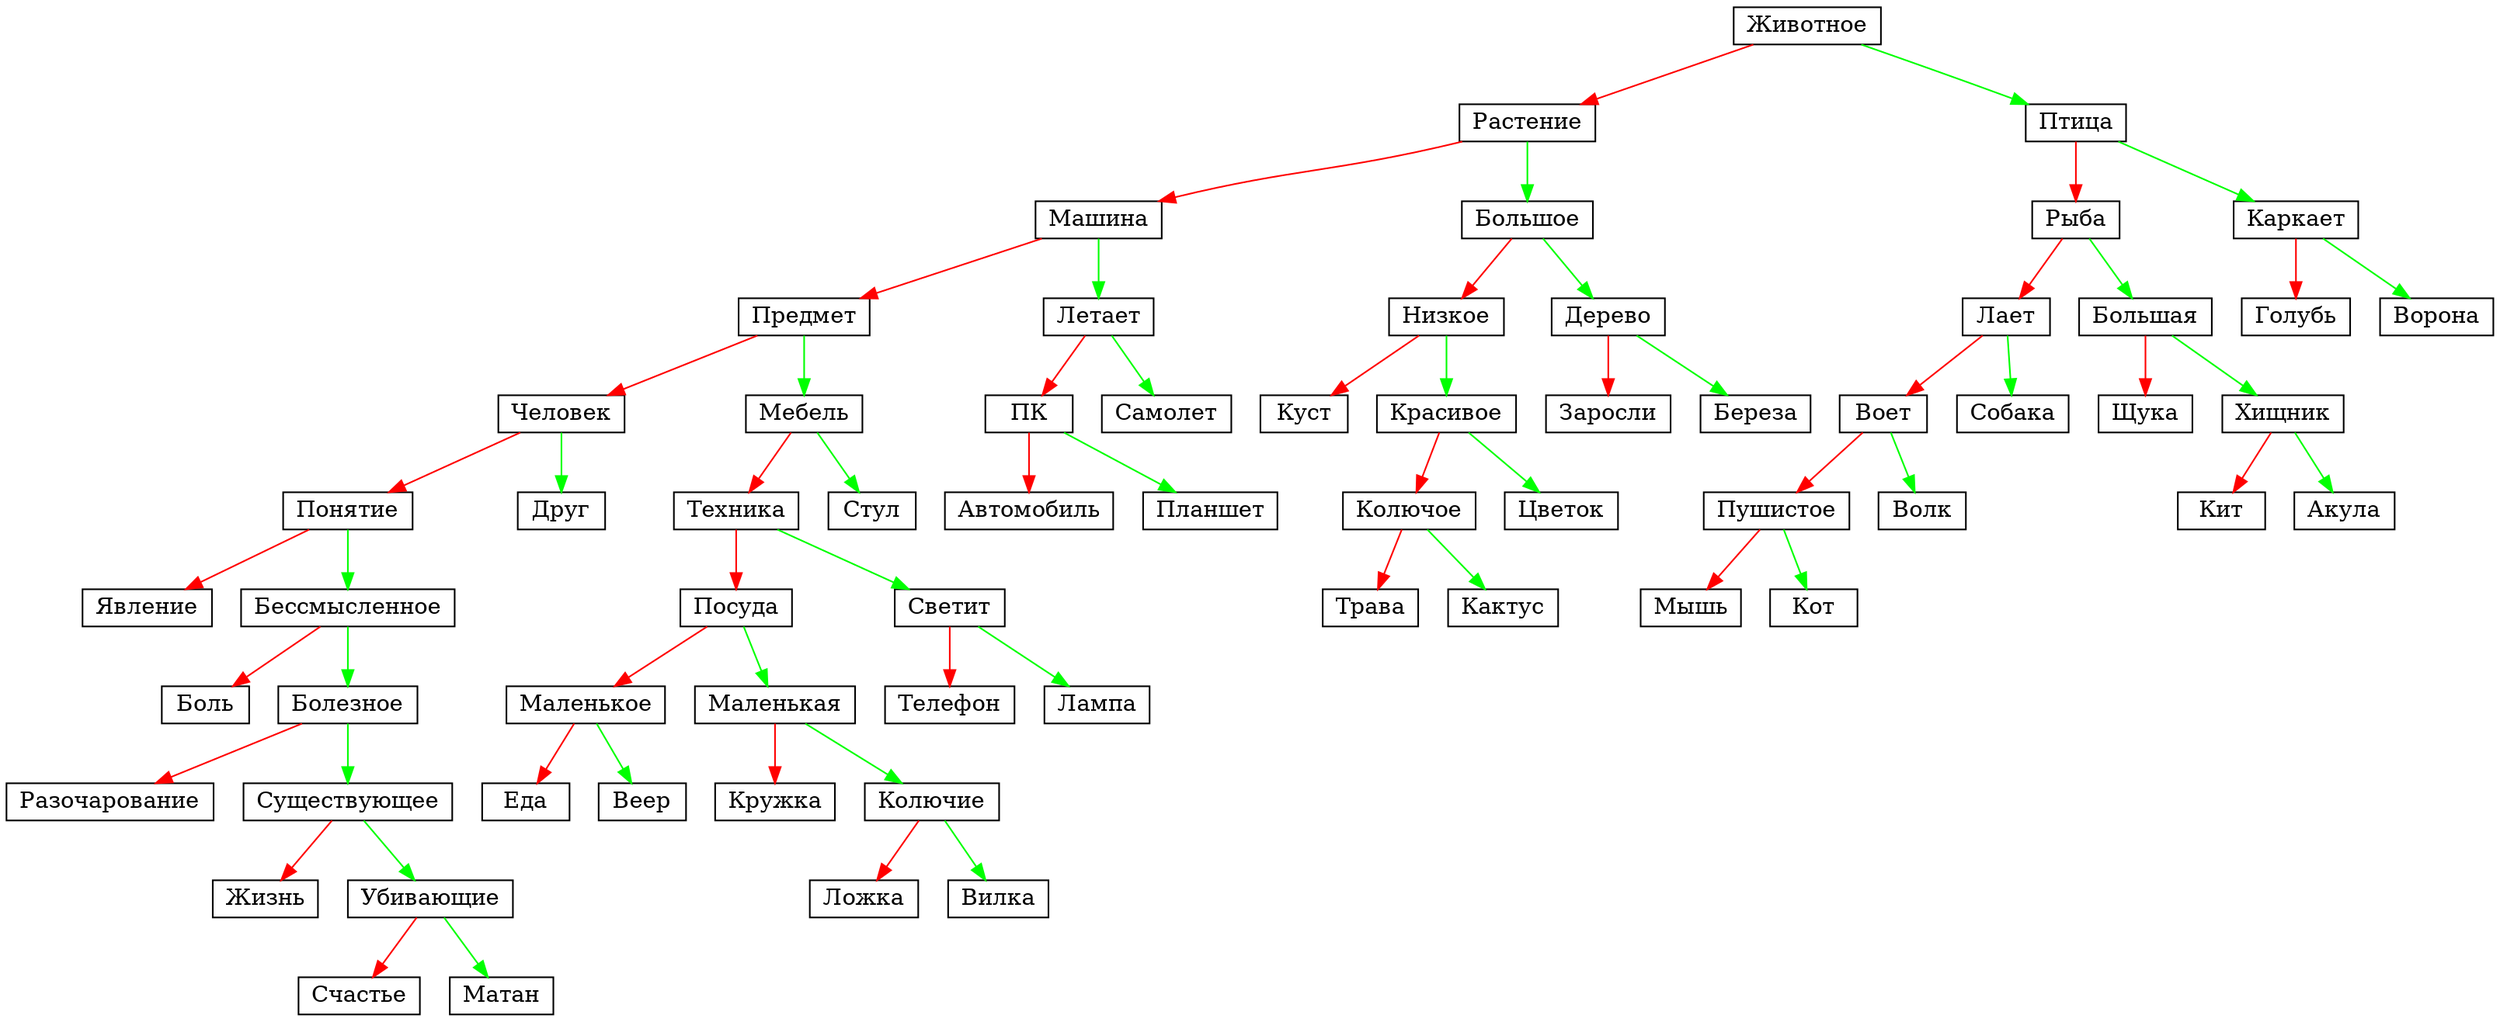 digraph list {
	node [shape = record,height=.1];
	"node7" [label = "<f0>Явление" ] ;
	"node9" [label = "<f0>Боль" ] ;
	"node11" [label = "<f0>Разочарование" ] ;
	"node13" [label = "<f0>Жизнь" ] ;
	"node15" [label = "<f0>Счастье" ] ;
	"node16" [label = "<f0>Матан" ] ;
	"node14" [label = "<f0>Убивающие" ] ;
	"node12" [label = "<f0>Существующее" ] ;
	"node10" [label = "<f0>Болезное" ] ;
	"node8" [label = "<f0>Бессмысленное" ] ;
	"node6" [label = "<f0>Понятие" ] ;
	"node17" [label = "<f0>Друг" ] ;
	"node5" [label = "<f0>Человек" ] ;
	"node22" [label = "<f0>Еда" ] ;
	"node23" [label = "<f0>Веер" ] ;
	"node21" [label = "<f0>Маленькое" ] ;
	"node25" [label = "<f0>Кружка" ] ;
	"node27" [label = "<f0>Ложка" ] ;
	"node28" [label = "<f0>Вилка" ] ;
	"node26" [label = "<f0>Колючие" ] ;
	"node24" [label = "<f0>Маленькая" ] ;
	"node20" [label = "<f0>Посуда" ] ;
	"node30" [label = "<f0>Телефон" ] ;
	"node31" [label = "<f0>Лампа" ] ;
	"node29" [label = "<f0>Светит" ] ;
	"node19" [label = "<f0>Техника" ] ;
	"node32" [label = "<f0>Стул" ] ;
	"node18" [label = "<f0>Мебель" ] ;
	"node4" [label = "<f0>Предмет" ] ;
	"node35" [label = "<f0>Автомобиль" ] ;
	"node36" [label = "<f0>Планшет" ] ;
	"node34" [label = "<f0>ПК" ] ;
	"node37" [label = "<f0>Самолет" ] ;
	"node33" [label = "<f0>Летает" ] ;
	"node3" [label = "<f0>Машина" ] ;
	"node40" [label = "<f0>Куст" ] ;
	"node43" [label = "<f0>Трава" ] ;
	"node44" [label = "<f0>Кактус" ] ;
	"node42" [label = "<f0>Колючое" ] ;
	"node45" [label = "<f0>Цветок" ] ;
	"node41" [label = "<f0>Красивое" ] ;
	"node39" [label = "<f0>Низкое" ] ;
	"node47" [label = "<f0>Заросли" ] ;
	"node48" [label = "<f0>Береза" ] ;
	"node46" [label = "<f0>Дерево" ] ;
	"node38" [label = "<f0>Большое" ] ;
	"node2" [label = "<f0>Растение" ] ;
	"node54" [label = "<f0>Мышь" ] ;
	"node55" [label = "<f0>Кот" ] ;
	"node53" [label = "<f0>Пушистое" ] ;
	"node56" [label = "<f0>Волк" ] ;
	"node52" [label = "<f0>Воет" ] ;
	"node57" [label = "<f0>Собака" ] ;
	"node51" [label = "<f0>Лает" ] ;
	"node59" [label = "<f0>Щука" ] ;
	"node61" [label = "<f0>Кит" ] ;
	"node62" [label = "<f0>Акула" ] ;
	"node60" [label = "<f0>Хищник" ] ;
	"node58" [label = "<f0>Большая" ] ;
	"node50" [label = "<f0>Рыба" ] ;
	"node64" [label = "<f0>Голубь" ] ;
	"node65" [label = "<f0>Ворона" ] ;
	"node63" [label = "<f0>Каркает" ] ;
	"node49" [label = "<f0>Птица" ] ;
	"node1" [label = "<f0>Животное" ] ;
	"node14":f0 -> "node15":f0 [color=red];
	"node14":f0 -> "node16":f0  [color=green];
	"node12":f0 -> "node13":f0 [color=red];
	"node12":f0 -> "node14":f0  [color=green];
	"node10":f0 -> "node11":f0 [color=red];
	"node10":f0 -> "node12":f0  [color=green];
	"node8":f0 -> "node9":f0 [color=red];
	"node8":f0 -> "node10":f0  [color=green];
	"node6":f0 -> "node7":f0 [color=red];
	"node6":f0 -> "node8":f0  [color=green];
	"node5":f0 -> "node6":f0 [color=red];
	"node5":f0 -> "node17":f0  [color=green];
	"node21":f0 -> "node22":f0 [color=red];
	"node21":f0 -> "node23":f0  [color=green];
	"node26":f0 -> "node27":f0 [color=red];
	"node26":f0 -> "node28":f0  [color=green];
	"node24":f0 -> "node25":f0 [color=red];
	"node24":f0 -> "node26":f0  [color=green];
	"node20":f0 -> "node21":f0 [color=red];
	"node20":f0 -> "node24":f0  [color=green];
	"node29":f0 -> "node30":f0 [color=red];
	"node29":f0 -> "node31":f0  [color=green];
	"node19":f0 -> "node20":f0 [color=red];
	"node19":f0 -> "node29":f0  [color=green];
	"node18":f0 -> "node19":f0 [color=red];
	"node18":f0 -> "node32":f0  [color=green];
	"node4":f0 -> "node5":f0 [color=red];
	"node4":f0 -> "node18":f0  [color=green];
	"node34":f0 -> "node35":f0 [color=red];
	"node34":f0 -> "node36":f0  [color=green];
	"node33":f0 -> "node34":f0 [color=red];
	"node33":f0 -> "node37":f0  [color=green];
	"node3":f0 -> "node4":f0 [color=red];
	"node3":f0 -> "node33":f0  [color=green];
	"node42":f0 -> "node43":f0 [color=red];
	"node42":f0 -> "node44":f0  [color=green];
	"node41":f0 -> "node42":f0 [color=red];
	"node41":f0 -> "node45":f0  [color=green];
	"node39":f0 -> "node40":f0 [color=red];
	"node39":f0 -> "node41":f0  [color=green];
	"node46":f0 -> "node47":f0 [color=red];
	"node46":f0 -> "node48":f0  [color=green];
	"node38":f0 -> "node39":f0 [color=red];
	"node38":f0 -> "node46":f0  [color=green];
	"node2":f0 -> "node3":f0 [color=red];
	"node2":f0 -> "node38":f0  [color=green];
	"node53":f0 -> "node54":f0 [color=red];
	"node53":f0 -> "node55":f0  [color=green];
	"node52":f0 -> "node53":f0 [color=red];
	"node52":f0 -> "node56":f0  [color=green];
	"node51":f0 -> "node52":f0 [color=red];
	"node51":f0 -> "node57":f0  [color=green];
	"node60":f0 -> "node61":f0 [color=red];
	"node60":f0 -> "node62":f0  [color=green];
	"node58":f0 -> "node59":f0 [color=red];
	"node58":f0 -> "node60":f0  [color=green];
	"node50":f0 -> "node51":f0 [color=red];
	"node50":f0 -> "node58":f0  [color=green];
	"node63":f0 -> "node64":f0 [color=red];
	"node63":f0 -> "node65":f0  [color=green];
	"node49":f0 -> "node50":f0 [color=red];
	"node49":f0 -> "node63":f0  [color=green];
	"node1":f0 -> "node2":f0 [color=red];
	"node1":f0 -> "node49":f0  [color=green];
}